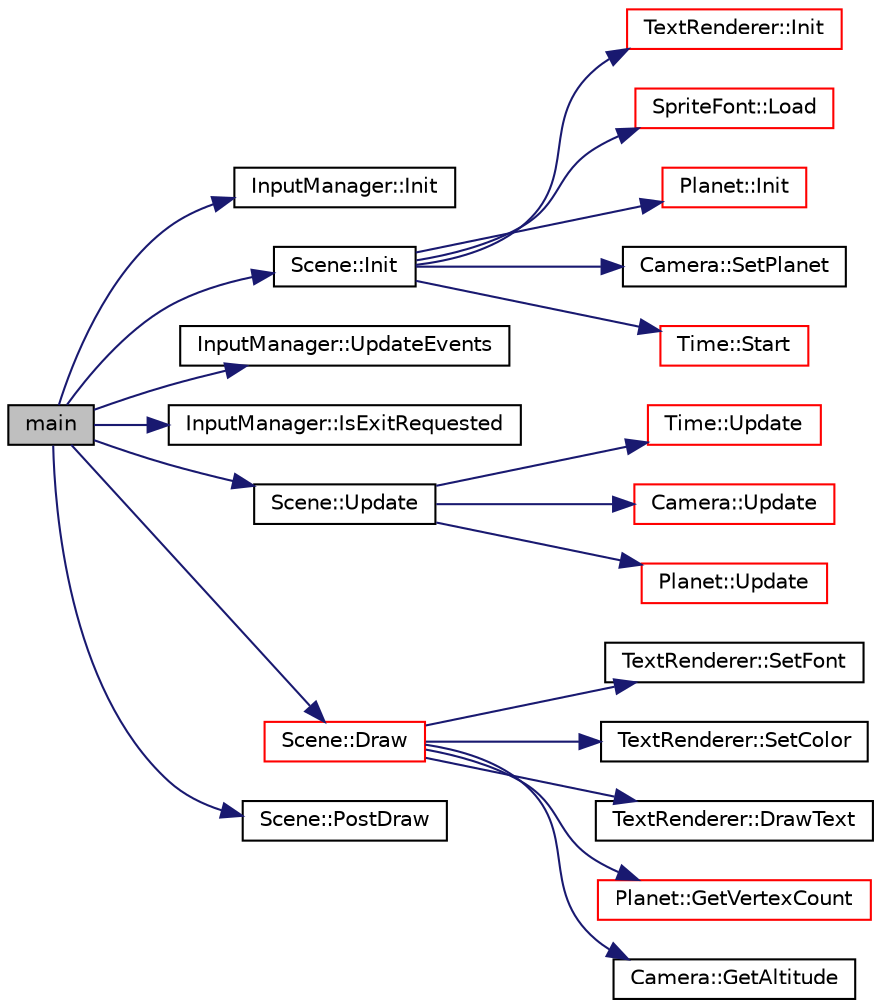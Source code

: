 digraph "main"
{
  edge [fontname="Helvetica",fontsize="10",labelfontname="Helvetica",labelfontsize="10"];
  node [fontname="Helvetica",fontsize="10",shape=record];
  rankdir="LR";
  Node0 [label="main",height=0.2,width=0.4,color="black", fillcolor="grey75", style="filled", fontcolor="black"];
  Node0 -> Node31 [color="midnightblue",fontsize="10",style="solid",fontname="Helvetica"];
  Node31 [label="InputManager::Init",height=0.2,width=0.4,color="black", fillcolor="white", style="filled",URL="$classInputManager.html#a3e575aa4a9c42939522c1502756bb3ef"];
  Node0 -> Node32 [color="midnightblue",fontsize="10",style="solid",fontname="Helvetica"];
  Node32 [label="Scene::Init",height=0.2,width=0.4,color="black", fillcolor="white", style="filled",URL="$classScene.html#a0f3009b2ffcd55c44ebb1d571bbdd101"];
  Node32 -> Node33 [color="midnightblue",fontsize="10",style="solid",fontname="Helvetica"];
  Node33 [label="TextRenderer::Init",height=0.2,width=0.4,color="red", fillcolor="white", style="filled",URL="$classTextRenderer.html#a4e8a49666251cfb38abc027a3d2930d1"];
  Node32 -> Node37 [color="midnightblue",fontsize="10",style="solid",fontname="Helvetica"];
  Node37 [label="SpriteFont::Load",height=0.2,width=0.4,color="red", fillcolor="white", style="filled",URL="$classSpriteFont.html#adeecbd486156935f5aaef327d0d53c9d"];
  Node32 -> Node41 [color="midnightblue",fontsize="10",style="solid",fontname="Helvetica"];
  Node41 [label="Planet::Init",height=0.2,width=0.4,color="red", fillcolor="white", style="filled",URL="$classPlanet.html#a08d47774afa99d617300688e068f71f1"];
  Node32 -> Node57 [color="midnightblue",fontsize="10",style="solid",fontname="Helvetica"];
  Node57 [label="Camera::SetPlanet",height=0.2,width=0.4,color="black", fillcolor="white", style="filled",URL="$classCamera.html#accffbaaa4bc6809903f7bf27f20b3f4c"];
  Node32 -> Node58 [color="midnightblue",fontsize="10",style="solid",fontname="Helvetica"];
  Node58 [label="Time::Start",height=0.2,width=0.4,color="red", fillcolor="white", style="filled",URL="$classTime.html#ac764d7855ef8b62ff6533f2849d9717d"];
  Node0 -> Node60 [color="midnightblue",fontsize="10",style="solid",fontname="Helvetica"];
  Node60 [label="InputManager::UpdateEvents",height=0.2,width=0.4,color="black", fillcolor="white", style="filled",URL="$classInputManager.html#aec46f1184512a305130f2c8642371fc4"];
  Node0 -> Node61 [color="midnightblue",fontsize="10",style="solid",fontname="Helvetica"];
  Node61 [label="InputManager::IsExitRequested",height=0.2,width=0.4,color="black", fillcolor="white", style="filled",URL="$classInputManager.html#a1a12d196ccec7ebdd09c9bf519ed41ec"];
  Node0 -> Node62 [color="midnightblue",fontsize="10",style="solid",fontname="Helvetica"];
  Node62 [label="Scene::Update",height=0.2,width=0.4,color="black", fillcolor="white", style="filled",URL="$classScene.html#a71a71b4f7752b853ff8032b0941a9d8d"];
  Node62 -> Node63 [color="midnightblue",fontsize="10",style="solid",fontname="Helvetica"];
  Node63 [label="Time::Update",height=0.2,width=0.4,color="red", fillcolor="white", style="filled",URL="$classTime.html#a7e9cf31048064a9aedfee885807b1b56"];
  Node62 -> Node65 [color="midnightblue",fontsize="10",style="solid",fontname="Helvetica"];
  Node65 [label="Camera::Update",height=0.2,width=0.4,color="red", fillcolor="white", style="filled",URL="$classCamera.html#a4a596a3ea1fdc7d244ba4268031a360b"];
  Node62 -> Node71 [color="midnightblue",fontsize="10",style="solid",fontname="Helvetica"];
  Node71 [label="Planet::Update",height=0.2,width=0.4,color="red", fillcolor="white", style="filled",URL="$classPlanet.html#a0aaa7cccead55912dcaeb3e8d5c43f15"];
  Node0 -> Node85 [color="midnightblue",fontsize="10",style="solid",fontname="Helvetica"];
  Node85 [label="Scene::Draw",height=0.2,width=0.4,color="red", fillcolor="white", style="filled",URL="$classScene.html#a4813338ee7c6c995f5bb6f10e3673804"];
  Node85 -> Node86 [color="midnightblue",fontsize="10",style="solid",fontname="Helvetica"];
  Node86 [label="TextRenderer::SetFont",height=0.2,width=0.4,color="black", fillcolor="white", style="filled",URL="$classTextRenderer.html#a89aa425a3734e7c9f6b860c1fabfa437"];
  Node85 -> Node87 [color="midnightblue",fontsize="10",style="solid",fontname="Helvetica"];
  Node87 [label="TextRenderer::SetColor",height=0.2,width=0.4,color="black", fillcolor="white", style="filled",URL="$classTextRenderer.html#a926089f8f36466ee08391ebe663fc1fa"];
  Node85 -> Node88 [color="midnightblue",fontsize="10",style="solid",fontname="Helvetica"];
  Node88 [label="TextRenderer::DrawText",height=0.2,width=0.4,color="black", fillcolor="white", style="filled",URL="$classTextRenderer.html#ab622059264bf38b2152c8172e4f85e10"];
  Node85 -> Node89 [color="midnightblue",fontsize="10",style="solid",fontname="Helvetica"];
  Node89 [label="Planet::GetVertexCount",height=0.2,width=0.4,color="red", fillcolor="white", style="filled",URL="$classPlanet.html#a7b24ff2c73af77b1eaa3104ec2805866"];
  Node85 -> Node92 [color="midnightblue",fontsize="10",style="solid",fontname="Helvetica"];
  Node92 [label="Camera::GetAltitude",height=0.2,width=0.4,color="black", fillcolor="white", style="filled",URL="$classCamera.html#a77c2359d21668a69d3d110d629d5d6db"];
  Node0 -> Node108 [color="midnightblue",fontsize="10",style="solid",fontname="Helvetica"];
  Node108 [label="Scene::PostDraw",height=0.2,width=0.4,color="black", fillcolor="white", style="filled",URL="$classScene.html#a4ccb28b058620b370515a3f8958db6b4"];
}
